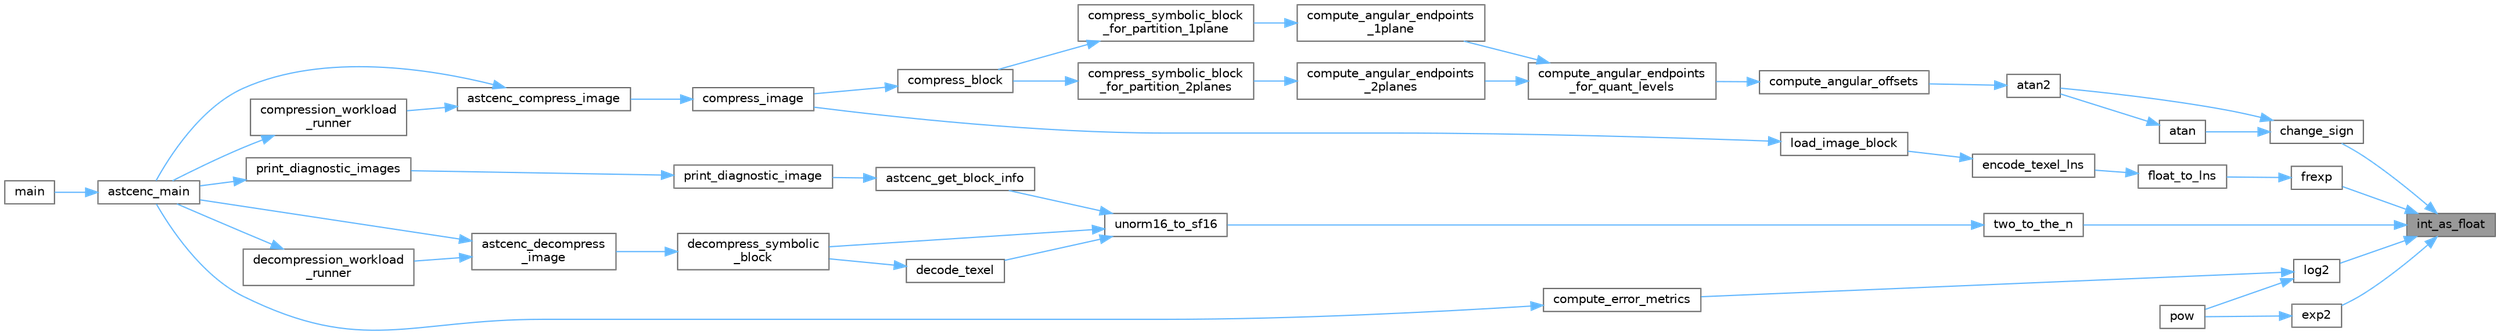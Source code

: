 digraph "int_as_float"
{
 // LATEX_PDF_SIZE
  bgcolor="transparent";
  edge [fontname=Helvetica,fontsize=10,labelfontname=Helvetica,labelfontsize=10];
  node [fontname=Helvetica,fontsize=10,shape=box,height=0.2,width=0.4];
  rankdir="RL";
  Node1 [id="Node000001",label="int_as_float",height=0.2,width=0.4,color="gray40", fillcolor="grey60", style="filled", fontcolor="black",tooltip="Return a integer value as a float bit pattern (i.e. no conversion)."];
  Node1 -> Node2 [id="edge43_Node000001_Node000002",dir="back",color="steelblue1",style="solid",tooltip=" "];
  Node2 [id="Node000002",label="change_sign",height=0.2,width=0.4,color="grey40", fillcolor="white", style="filled",URL="$astcenc__vecmathlib_8h.html#aa88e9d6b0f056012a4fc61c558f99c2e",tooltip="Return a with lanes negated if the b lane is negative."];
  Node2 -> Node3 [id="edge44_Node000002_Node000003",dir="back",color="steelblue1",style="solid",tooltip=" "];
  Node3 [id="Node000003",label="atan",height=0.2,width=0.4,color="grey40", fillcolor="white", style="filled",URL="$astcenc__vecmathlib_8h.html#a57f123f6c9bc31cdb2da321b778954a2",tooltip="Return fast, but approximate, vector atan(x)."];
  Node3 -> Node4 [id="edge45_Node000003_Node000004",dir="back",color="steelblue1",style="solid",tooltip=" "];
  Node4 [id="Node000004",label="atan2",height=0.2,width=0.4,color="grey40", fillcolor="white", style="filled",URL="$astcenc__vecmathlib_8h.html#a0d4a4b324b23d5b82c16b03e83a2d056",tooltip="Return fast, but approximate, vector atan2(x, y)."];
  Node4 -> Node5 [id="edge46_Node000004_Node000005",dir="back",color="steelblue1",style="solid",tooltip=" "];
  Node5 [id="Node000005",label="compute_angular_offsets",height=0.2,width=0.4,color="grey40", fillcolor="white", style="filled",URL="$astcenc__weight__align_8cpp.html#a54fb7b3aab0c6f60a65ce3dd07b088da",tooltip="Compute the angular alignment factors and offsets."];
  Node5 -> Node6 [id="edge47_Node000005_Node000006",dir="back",color="steelblue1",style="solid",tooltip=" "];
  Node6 [id="Node000006",label="compute_angular_endpoints\l_for_quant_levels",height=0.2,width=0.4,color="grey40", fillcolor="white", style="filled",URL="$astcenc__weight__align_8cpp.html#a52f057b7da5fc35adac361b3696ac963",tooltip="The main function for the angular algorithm."];
  Node6 -> Node7 [id="edge48_Node000006_Node000007",dir="back",color="steelblue1",style="solid",tooltip=" "];
  Node7 [id="Node000007",label="compute_angular_endpoints\l_1plane",height=0.2,width=0.4,color="grey40", fillcolor="white", style="filled",URL="$astcenc__weight__align_8cpp.html#af1b151d02c3af92eb002dc7172111233",tooltip="Compute the angular endpoints for one plane for each block mode."];
  Node7 -> Node8 [id="edge49_Node000007_Node000008",dir="back",color="steelblue1",style="solid",tooltip=" "];
  Node8 [id="Node000008",label="compress_symbolic_block\l_for_partition_1plane",height=0.2,width=0.4,color="grey40", fillcolor="white", style="filled",URL="$astcenc__compress__symbolic_8cpp.html#af5f518a15600c71922e69267dea2db99",tooltip="Compress a block using a chosen partitioning and 1 plane of weights."];
  Node8 -> Node9 [id="edge50_Node000008_Node000009",dir="back",color="steelblue1",style="solid",tooltip=" "];
  Node9 [id="Node000009",label="compress_block",height=0.2,width=0.4,color="grey40", fillcolor="white", style="filled",URL="$astcenc__compress__symbolic_8cpp.html#a579b9a2ceeecda2fb3abe63b8311df1c",tooltip="Compress an image block into a physical block."];
  Node9 -> Node10 [id="edge51_Node000009_Node000010",dir="back",color="steelblue1",style="solid",tooltip=" "];
  Node10 [id="Node000010",label="compress_image",height=0.2,width=0.4,color="grey40", fillcolor="white", style="filled",URL="$astcenc__entry_8cpp.html#acbecfd32ce013d567cac16a877c20f42",tooltip="Compress an image, after any preflight has completed."];
  Node10 -> Node11 [id="edge52_Node000010_Node000011",dir="back",color="steelblue1",style="solid",tooltip=" "];
  Node11 [id="Node000011",label="astcenc_compress_image",height=0.2,width=0.4,color="grey40", fillcolor="white", style="filled",URL="$astcenc__entry_8cpp.html#ad762aa055eed75156c99309158a40e90",tooltip="Compress an image."];
  Node11 -> Node12 [id="edge53_Node000011_Node000012",dir="back",color="steelblue1",style="solid",tooltip=" "];
  Node12 [id="Node000012",label="astcenc_main",height=0.2,width=0.4,color="grey40", fillcolor="white", style="filled",URL="$astcenccli__toplevel_8cpp.html#a073d18880f24fd648661b01d2e20340e",tooltip="Application entry point."];
  Node12 -> Node13 [id="edge54_Node000012_Node000013",dir="back",color="steelblue1",style="solid",tooltip=" "];
  Node13 [id="Node000013",label="main",height=0.2,width=0.4,color="grey40", fillcolor="white", style="filled",URL="$astcenccli__entry_8cpp.html#a3c04138a5bfe5d72780bb7e82a18e627",tooltip=" "];
  Node11 -> Node14 [id="edge55_Node000011_Node000014",dir="back",color="steelblue1",style="solid",tooltip=" "];
  Node14 [id="Node000014",label="compression_workload\l_runner",height=0.2,width=0.4,color="grey40", fillcolor="white", style="filled",URL="$astcenccli__toplevel_8cpp.html#a57bafe66bbd689a53aad2d190fe7a3fa",tooltip="Runner callback function for a compression worker thread."];
  Node14 -> Node12 [id="edge56_Node000014_Node000012",dir="back",color="steelblue1",style="solid",tooltip=" "];
  Node6 -> Node15 [id="edge57_Node000006_Node000015",dir="back",color="steelblue1",style="solid",tooltip=" "];
  Node15 [id="Node000015",label="compute_angular_endpoints\l_2planes",height=0.2,width=0.4,color="grey40", fillcolor="white", style="filled",URL="$astcenc__weight__align_8cpp.html#a571d7379fd52446338ef4fa7e700cb42",tooltip="Compute the angular endpoints for two planes for each block mode."];
  Node15 -> Node16 [id="edge58_Node000015_Node000016",dir="back",color="steelblue1",style="solid",tooltip=" "];
  Node16 [id="Node000016",label="compress_symbolic_block\l_for_partition_2planes",height=0.2,width=0.4,color="grey40", fillcolor="white", style="filled",URL="$astcenc__compress__symbolic_8cpp.html#af11a976c8ea386db054bef472ce0667c",tooltip="Compress a block using a chosen partitioning and 2 planes of weights."];
  Node16 -> Node9 [id="edge59_Node000016_Node000009",dir="back",color="steelblue1",style="solid",tooltip=" "];
  Node2 -> Node4 [id="edge60_Node000002_Node000004",dir="back",color="steelblue1",style="solid",tooltip=" "];
  Node1 -> Node17 [id="edge61_Node000001_Node000017",dir="back",color="steelblue1",style="solid",tooltip=" "];
  Node17 [id="Node000017",label="exp2",height=0.2,width=0.4,color="grey40", fillcolor="white", style="filled",URL="$astcenc__vecmathlib_8h.html#a87f28ce214c8467ad2e4df620dea7e90",tooltip="Compute an approximate exp2(x) for each lane in the vector."];
  Node17 -> Node18 [id="edge62_Node000017_Node000018",dir="back",color="steelblue1",style="solid",tooltip=" "];
  Node18 [id="Node000018",label="pow",height=0.2,width=0.4,color="grey40", fillcolor="white", style="filled",URL="$astcenc__vecmathlib_8h.html#a4c1d7b228b3f79a7260ea87d535324cb",tooltip="Compute an approximate pow(x, y) for each lane in the vector."];
  Node1 -> Node19 [id="edge63_Node000001_Node000019",dir="back",color="steelblue1",style="solid",tooltip=" "];
  Node19 [id="Node000019",label="frexp",height=0.2,width=0.4,color="grey40", fillcolor="white", style="filled",URL="$astcenc__vecmathlib_8h.html#ad68d7d1254a8a61d504c089db0418fe3",tooltip="Extract mantissa and exponent of a float value."];
  Node19 -> Node20 [id="edge64_Node000019_Node000020",dir="back",color="steelblue1",style="solid",tooltip=" "];
  Node20 [id="Node000020",label="float_to_lns",height=0.2,width=0.4,color="grey40", fillcolor="white", style="filled",URL="$astcenc__vecmathlib_8h.html#a31e34e7d35ae75fd745c6d9117d7eabb",tooltip="Convert float to 16-bit LNS."];
  Node20 -> Node21 [id="edge65_Node000020_Node000021",dir="back",color="steelblue1",style="solid",tooltip=" "];
  Node21 [id="Node000021",label="encode_texel_lns",height=0.2,width=0.4,color="grey40", fillcolor="white", style="filled",URL="$astcenc__image_8cpp.html#ab1928a8877d97e7fca94c20dff6d3326",tooltip="Encode a texel that includes at least some HDR LNS texels."];
  Node21 -> Node22 [id="edge66_Node000021_Node000022",dir="back",color="steelblue1",style="solid",tooltip=" "];
  Node22 [id="Node000022",label="load_image_block",height=0.2,width=0.4,color="grey40", fillcolor="white", style="filled",URL="$astcenc__image_8cpp.html#ac38601dc2481e26c57906255523f7262",tooltip="Load a single image block from the input image."];
  Node22 -> Node10 [id="edge67_Node000022_Node000010",dir="back",color="steelblue1",style="solid",tooltip=" "];
  Node1 -> Node23 [id="edge68_Node000001_Node000023",dir="back",color="steelblue1",style="solid",tooltip=" "];
  Node23 [id="Node000023",label="log2",height=0.2,width=0.4,color="grey40", fillcolor="white", style="filled",URL="$astcenc__vecmathlib_8h.html#a77245e9181fb31efa0a97cfbf4084e5e",tooltip="Compute an approximate log2(x) for each lane in the vector."];
  Node23 -> Node24 [id="edge69_Node000023_Node000024",dir="back",color="steelblue1",style="solid",tooltip=" "];
  Node24 [id="Node000024",label="compute_error_metrics",height=0.2,width=0.4,color="grey40", fillcolor="white", style="filled",URL="$astcenccli__error__metrics_8cpp.html#a478be461420681d7c83aa89569ea92c4",tooltip="Compute error metrics comparing two images."];
  Node24 -> Node12 [id="edge70_Node000024_Node000012",dir="back",color="steelblue1",style="solid",tooltip=" "];
  Node23 -> Node18 [id="edge71_Node000023_Node000018",dir="back",color="steelblue1",style="solid",tooltip=" "];
  Node1 -> Node25 [id="edge72_Node000001_Node000025",dir="back",color="steelblue1",style="solid",tooltip=" "];
  Node25 [id="Node000025",label="two_to_the_n",height=0.2,width=0.4,color="grey40", fillcolor="white", style="filled",URL="$astcenc__vecmathlib_8h.html#a0f5f1db8eeb374db2ffdaca1d0027aa0",tooltip="Return lanewise 2^a for each lane in a."];
  Node25 -> Node26 [id="edge73_Node000025_Node000026",dir="back",color="steelblue1",style="solid",tooltip=" "];
  Node26 [id="Node000026",label="unorm16_to_sf16",height=0.2,width=0.4,color="grey40", fillcolor="white", style="filled",URL="$astcenc__vecmathlib_8h.html#a478b1f2bc7a3589bfbe32b398583c502",tooltip="Convert unorm16 [0, 65535] to float16 in range [0, 1]."];
  Node26 -> Node27 [id="edge74_Node000026_Node000027",dir="back",color="steelblue1",style="solid",tooltip=" "];
  Node27 [id="Node000027",label="astcenc_get_block_info",height=0.2,width=0.4,color="grey40", fillcolor="white", style="filled",URL="$astcenc__entry_8cpp.html#a4138a9fb500526b5bfd98ea53a3ecec7",tooltip="Provide a high level summary of a block's encoding."];
  Node27 -> Node28 [id="edge75_Node000027_Node000028",dir="back",color="steelblue1",style="solid",tooltip=" "];
  Node28 [id="Node000028",label="print_diagnostic_image",height=0.2,width=0.4,color="grey40", fillcolor="white", style="filled",URL="$astcenccli__toplevel_8cpp.html#ac1760850c83dafab500f7cf8ab789246",tooltip="Populate a single diagnostic image showing aspects of the encoding."];
  Node28 -> Node29 [id="edge76_Node000028_Node000029",dir="back",color="steelblue1",style="solid",tooltip=" "];
  Node29 [id="Node000029",label="print_diagnostic_images",height=0.2,width=0.4,color="grey40", fillcolor="white", style="filled",URL="$astcenccli__toplevel_8cpp.html#a65c87ee1ff0ed0736cffa06692853479",tooltip="Print a set of diagnostic images showing aspects of the encoding."];
  Node29 -> Node12 [id="edge77_Node000029_Node000012",dir="back",color="steelblue1",style="solid",tooltip=" "];
  Node26 -> Node30 [id="edge78_Node000026_Node000030",dir="back",color="steelblue1",style="solid",tooltip=" "];
  Node30 [id="Node000030",label="decode_texel",height=0.2,width=0.4,color="grey40", fillcolor="white", style="filled",URL="$astcenc__decompress__symbolic_8cpp.html#a9389a206914c0bbd0cb8a5d065dc56fe",tooltip="Convert integer color value into a float value for the decoder."];
  Node30 -> Node31 [id="edge79_Node000030_Node000031",dir="back",color="steelblue1",style="solid",tooltip=" "];
  Node31 [id="Node000031",label="decompress_symbolic\l_block",height=0.2,width=0.4,color="grey40", fillcolor="white", style="filled",URL="$astcenc__decompress__symbolic_8cpp.html#a4a5f09c362972951a31e4d7ff918f89f",tooltip="Decompress a symbolic block in to an image block."];
  Node31 -> Node32 [id="edge80_Node000031_Node000032",dir="back",color="steelblue1",style="solid",tooltip=" "];
  Node32 [id="Node000032",label="astcenc_decompress\l_image",height=0.2,width=0.4,color="grey40", fillcolor="white", style="filled",URL="$astcenc__entry_8cpp.html#a062987fc41b9df7d34d8eb668f29eb21",tooltip="Decompress an image."];
  Node32 -> Node12 [id="edge81_Node000032_Node000012",dir="back",color="steelblue1",style="solid",tooltip=" "];
  Node32 -> Node33 [id="edge82_Node000032_Node000033",dir="back",color="steelblue1",style="solid",tooltip=" "];
  Node33 [id="Node000033",label="decompression_workload\l_runner",height=0.2,width=0.4,color="grey40", fillcolor="white", style="filled",URL="$astcenccli__toplevel_8cpp.html#a02c55a799cc33b39f9d733b1a7e91281",tooltip="Runner callback function for a decompression worker thread."];
  Node33 -> Node12 [id="edge83_Node000033_Node000012",dir="back",color="steelblue1",style="solid",tooltip=" "];
  Node26 -> Node31 [id="edge84_Node000026_Node000031",dir="back",color="steelblue1",style="solid",tooltip=" "];
}
